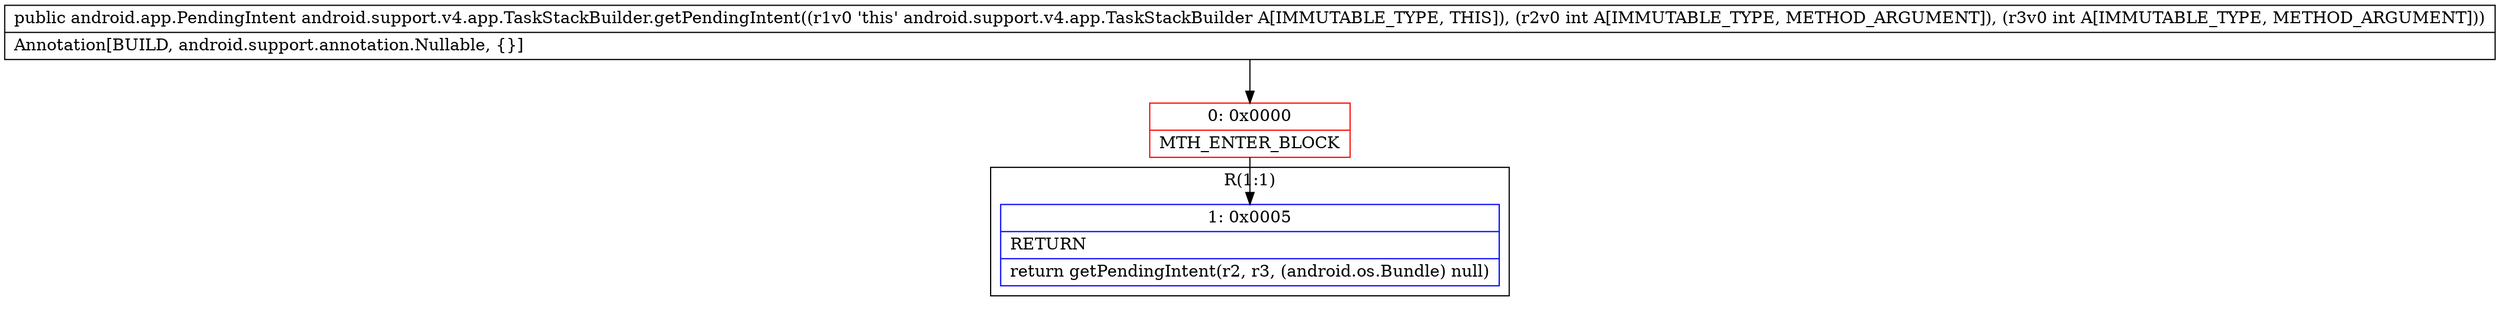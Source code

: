 digraph "CFG forandroid.support.v4.app.TaskStackBuilder.getPendingIntent(II)Landroid\/app\/PendingIntent;" {
subgraph cluster_Region_1788631465 {
label = "R(1:1)";
node [shape=record,color=blue];
Node_1 [shape=record,label="{1\:\ 0x0005|RETURN\l|return getPendingIntent(r2, r3, (android.os.Bundle) null)\l}"];
}
Node_0 [shape=record,color=red,label="{0\:\ 0x0000|MTH_ENTER_BLOCK\l}"];
MethodNode[shape=record,label="{public android.app.PendingIntent android.support.v4.app.TaskStackBuilder.getPendingIntent((r1v0 'this' android.support.v4.app.TaskStackBuilder A[IMMUTABLE_TYPE, THIS]), (r2v0 int A[IMMUTABLE_TYPE, METHOD_ARGUMENT]), (r3v0 int A[IMMUTABLE_TYPE, METHOD_ARGUMENT]))  | Annotation[BUILD, android.support.annotation.Nullable, \{\}]\l}"];
MethodNode -> Node_0;
Node_0 -> Node_1;
}

